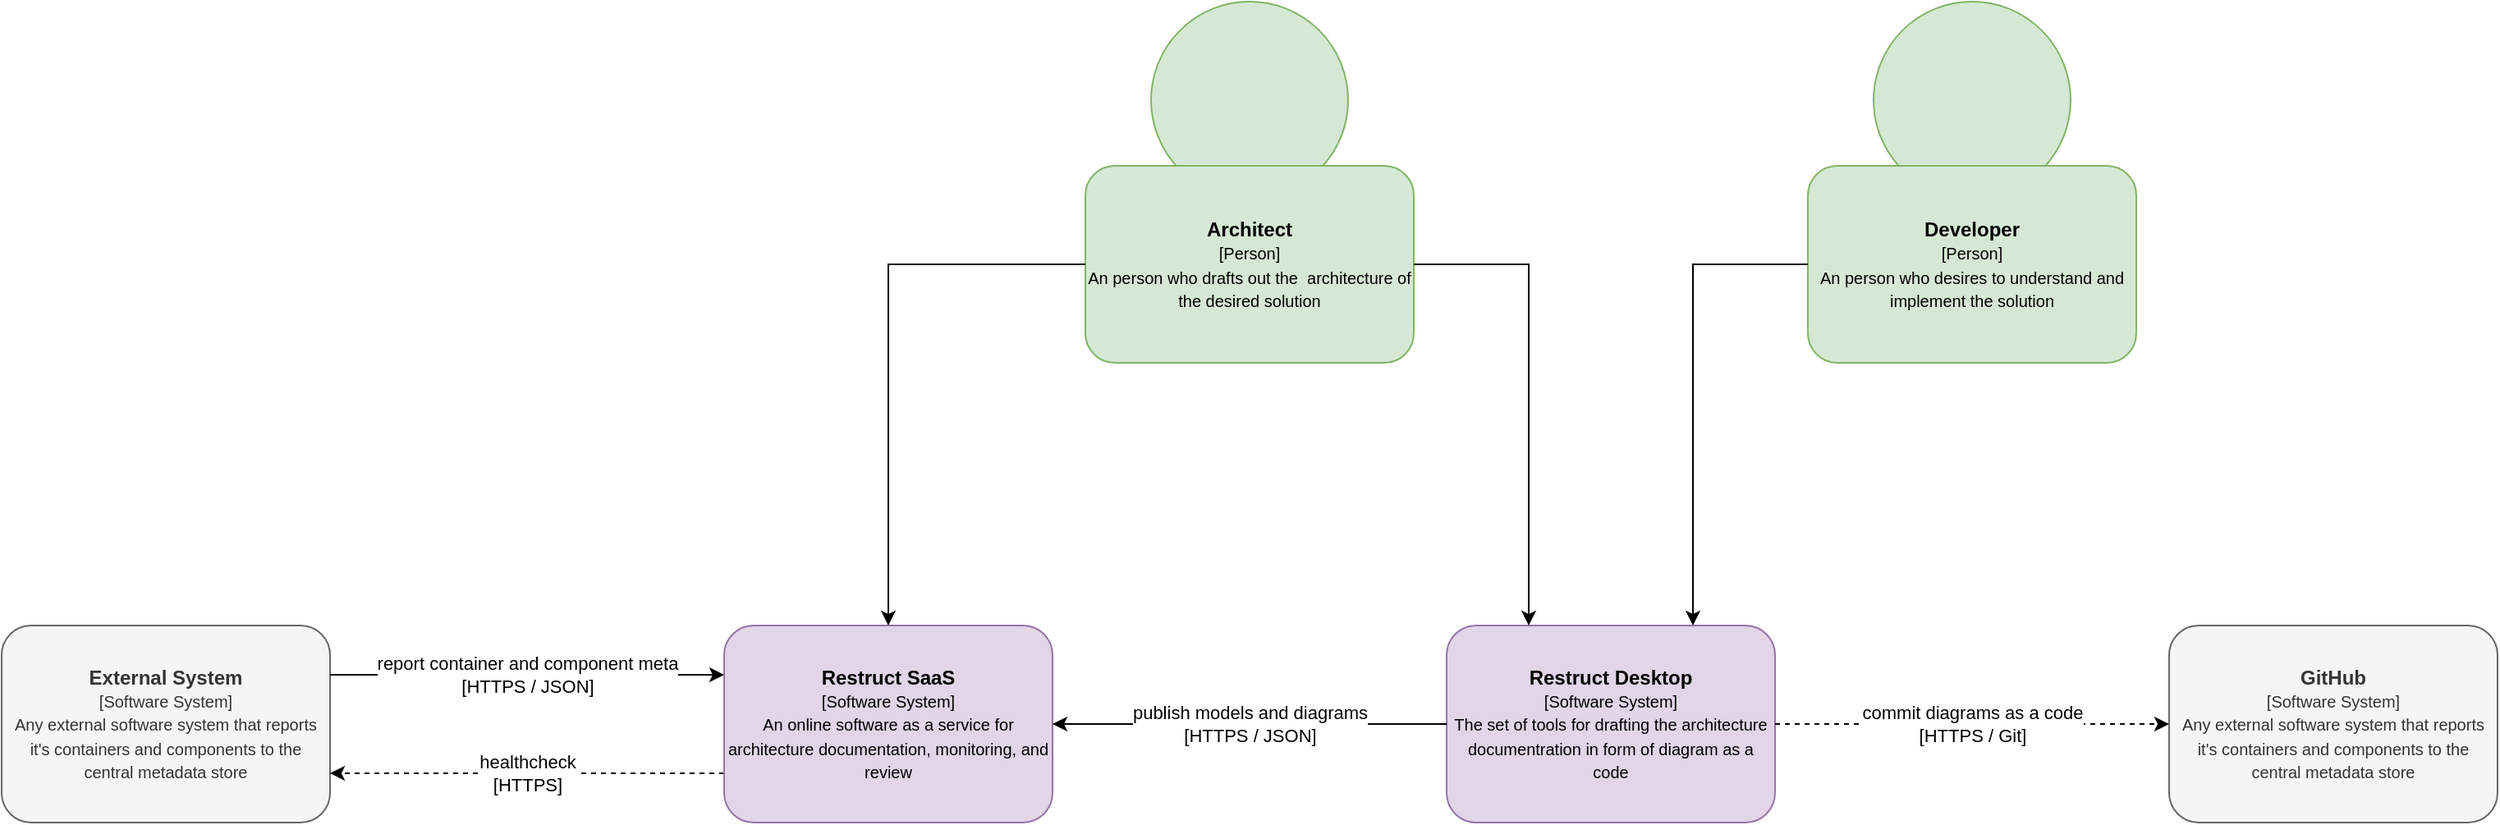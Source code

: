 <mxfile version="24.7.8" pages="4">
  <diagram id="4FRJiOt5RNI7YdR-AjZe" name="landscape">
    <mxGraphModel dx="2640" dy="1565" grid="1" gridSize="10" guides="1" tooltips="1" connect="1" arrows="1" fold="1" page="0" pageScale="1" pageWidth="850" pageHeight="1100" math="0" shadow="0">
      <root>
        <mxCell id="0" />
        <mxCell id="1" parent="0" />
        <mxCell id="rFT8Y1PMJQzE_cdbNPqb-1" value="&lt;b&gt;External System&lt;/b&gt;&lt;br&gt;&lt;font style=&quot;font-size: 10px&quot;&gt;[Software System]&lt;br&gt;Any external software system that reports it&#39;s containers and components to the central metadata store&lt;br&gt;&lt;/font&gt;" style="rounded=1;whiteSpace=wrap;html=1;align=center;strokeColor=#666666;fillColor=#f5f5f5;comic=0;resizable=0;fontColor=#333333;" vertex="1" parent="1">
          <mxGeometry x="-760" y="160" width="200" height="120" as="geometry" />
        </mxCell>
        <mxCell id="rFT8Y1PMJQzE_cdbNPqb-2" value="&lt;b&gt;Restruct Desktop&lt;/b&gt;&lt;br&gt;&lt;font style=&quot;font-size: 10px&quot;&gt;[Software System]&lt;br&gt;The set of tools for drafting the architecture documentration in form of diagram as a code&lt;br&gt;&lt;/font&gt;" style="rounded=1;whiteSpace=wrap;html=1;align=center;strokeColor=#9673a6;fillColor=#e1d5e7;comic=0;resizable=0;" vertex="1" parent="1">
          <mxGeometry x="120" y="160" width="200" height="120" as="geometry" />
        </mxCell>
        <mxCell id="nASMnIu9WPDd-KT_XbUG-1" value="commit diagrams as a code&lt;br&gt;[HTTPS / Git]" style="edgeStyle=orthogonalEdgeStyle;rounded=0;orthogonalLoop=1;jettySize=auto;html=1;dashed=1;" edge="1" parent="1" source="rFT8Y1PMJQzE_cdbNPqb-2" target="giSHN4i6NMpJCYmK8flV-1">
          <mxGeometry relative="1" as="geometry">
            <mxPoint x="1230" y="570" as="targetPoint" />
            <mxPoint x="670" y="570" as="sourcePoint" />
          </mxGeometry>
        </mxCell>
        <mxCell id="giSHN4i6NMpJCYmK8flV-1" value="&lt;b&gt;GitHub&lt;/b&gt;&lt;br&gt;&lt;font style=&quot;font-size: 10px&quot;&gt;[Software System]&lt;br&gt;Any external software system that reports it&#39;s containers and components to the central metadata store&lt;br&gt;&lt;/font&gt;" style="rounded=1;whiteSpace=wrap;html=1;align=center;strokeColor=#666666;fillColor=#f5f5f5;comic=0;resizable=0;fontColor=#333333;" vertex="1" parent="1">
          <mxGeometry x="560" y="160" width="200" height="120" as="geometry" />
        </mxCell>
        <mxCell id="VNsa-KqBkphKMxSGVfv3-1" value="report container and component meta&lt;br&gt;[HTTPS / JSON]" style="edgeStyle=orthogonalEdgeStyle;rounded=0;orthogonalLoop=1;jettySize=auto;html=1;exitX=1;exitY=0.25;exitDx=0;exitDy=0;entryX=0;entryY=0.25;entryDx=0;entryDy=0;" edge="1" parent="1" source="rFT8Y1PMJQzE_cdbNPqb-1" target="PdPfBcx3r97lqFI-SI5_-1">
          <mxGeometry relative="1" as="geometry">
            <mxPoint x="-880" y="550" as="sourcePoint" />
            <mxPoint x="-600" y="550" as="targetPoint" />
          </mxGeometry>
        </mxCell>
        <mxCell id="VNsa-KqBkphKMxSGVfv3-2" value="healthcheck&lt;br&gt;[HTTPS]" style="edgeStyle=orthogonalEdgeStyle;rounded=0;orthogonalLoop=1;jettySize=auto;html=1;entryX=1;entryY=0.75;entryDx=0;entryDy=0;exitX=0;exitY=0.75;exitDx=0;exitDy=0;dashed=1;" edge="1" parent="1" source="PdPfBcx3r97lqFI-SI5_-1" target="rFT8Y1PMJQzE_cdbNPqb-1">
          <mxGeometry relative="1" as="geometry">
            <mxPoint x="-600" y="610" as="sourcePoint" />
            <mxPoint x="-880" y="610" as="targetPoint" />
            <mxPoint as="offset" />
          </mxGeometry>
        </mxCell>
        <mxCell id="PdPfBcx3r97lqFI-SI5_-1" value="&lt;b&gt;Restruct SaaS&lt;/b&gt;&lt;br&gt;&lt;font style=&quot;font-size: 10px&quot;&gt;[Software System]&lt;br&gt;An online software as a service for architecture documentation, monitoring, and review&lt;br&gt;&lt;/font&gt;" style="rounded=1;whiteSpace=wrap;html=1;align=center;strokeColor=#9673a6;fillColor=#e1d5e7;comic=0;resizable=0;" vertex="1" parent="1">
          <mxGeometry x="-320" y="160" width="200" height="120" as="geometry" />
        </mxCell>
        <mxCell id="XXuVvaUQIGgVoNqfI5KN-1" value="publish models and diagrams&lt;br&gt;[HTTPS / JSON]" style="edgeStyle=orthogonalEdgeStyle;rounded=0;orthogonalLoop=1;jettySize=auto;html=1;" edge="1" parent="1" source="rFT8Y1PMJQzE_cdbNPqb-2" target="PdPfBcx3r97lqFI-SI5_-1">
          <mxGeometry relative="1" as="geometry">
            <mxPoint x="-320" y="580" as="targetPoint" />
            <mxPoint x="-70" y="360" as="sourcePoint" />
          </mxGeometry>
        </mxCell>
        <mxCell id="XXuVvaUQIGgVoNqfI5KN-4" value="" style="group" vertex="1" connectable="0" parent="1">
          <mxGeometry x="-100" y="-220" width="200" height="220" as="geometry" />
        </mxCell>
        <mxCell id="XXuVvaUQIGgVoNqfI5KN-3" value="" style="ellipse;whiteSpace=wrap;html=1;fillColor=#d5e8d4;strokeColor=#82b366;" vertex="1" parent="XXuVvaUQIGgVoNqfI5KN-4">
          <mxGeometry x="40" width="120" height="120" as="geometry" />
        </mxCell>
        <mxCell id="XXuVvaUQIGgVoNqfI5KN-2" value="&lt;b&gt;Architect&lt;/b&gt;&lt;br&gt;&lt;font style=&quot;font-size: 10px&quot;&gt;[Person]&lt;br&gt;An person who drafts out the&amp;nbsp; architecture of the desired solution&lt;br&gt;&lt;/font&gt;" style="rounded=1;whiteSpace=wrap;html=1;align=center;strokeColor=#82b366;fillColor=#d5e8d4;comic=0;resizable=0;" vertex="1" parent="XXuVvaUQIGgVoNqfI5KN-4">
          <mxGeometry y="100" width="200" height="120" as="geometry" />
        </mxCell>
        <mxCell id="XXuVvaUQIGgVoNqfI5KN-8" style="edgeStyle=orthogonalEdgeStyle;rounded=0;orthogonalLoop=1;jettySize=auto;html=1;exitX=0;exitY=0.5;exitDx=0;exitDy=0;" edge="1" parent="1" source="XXuVvaUQIGgVoNqfI5KN-2" target="PdPfBcx3r97lqFI-SI5_-1">
          <mxGeometry relative="1" as="geometry" />
        </mxCell>
        <mxCell id="XXuVvaUQIGgVoNqfI5KN-9" style="edgeStyle=orthogonalEdgeStyle;rounded=0;orthogonalLoop=1;jettySize=auto;html=1;entryX=0.25;entryY=0;entryDx=0;entryDy=0;" edge="1" parent="1" source="XXuVvaUQIGgVoNqfI5KN-2" target="rFT8Y1PMJQzE_cdbNPqb-2">
          <mxGeometry relative="1" as="geometry" />
        </mxCell>
        <mxCell id="XXuVvaUQIGgVoNqfI5KN-10" value="" style="group" vertex="1" connectable="0" parent="1">
          <mxGeometry x="340" y="-220" width="200" height="220" as="geometry" />
        </mxCell>
        <mxCell id="XXuVvaUQIGgVoNqfI5KN-11" value="" style="ellipse;whiteSpace=wrap;html=1;fillColor=#d5e8d4;strokeColor=#82b366;" vertex="1" parent="XXuVvaUQIGgVoNqfI5KN-10">
          <mxGeometry x="40" width="120" height="120" as="geometry" />
        </mxCell>
        <mxCell id="XXuVvaUQIGgVoNqfI5KN-12" value="&lt;b&gt;Developer&lt;/b&gt;&lt;br&gt;&lt;font style=&quot;font-size: 10px&quot;&gt;[Person]&lt;br&gt;An person who desires to understand and implement the solution&lt;br&gt;&lt;/font&gt;" style="rounded=1;whiteSpace=wrap;html=1;align=center;strokeColor=#82b366;fillColor=#d5e8d4;comic=0;resizable=0;" vertex="1" parent="XXuVvaUQIGgVoNqfI5KN-10">
          <mxGeometry y="100" width="200" height="120" as="geometry" />
        </mxCell>
        <mxCell id="XXuVvaUQIGgVoNqfI5KN-13" style="edgeStyle=orthogonalEdgeStyle;rounded=0;orthogonalLoop=1;jettySize=auto;html=1;entryX=0.75;entryY=0;entryDx=0;entryDy=0;" edge="1" parent="1" source="XXuVvaUQIGgVoNqfI5KN-12" target="rFT8Y1PMJQzE_cdbNPqb-2">
          <mxGeometry relative="1" as="geometry" />
        </mxCell>
      </root>
    </mxGraphModel>
  </diagram>
  <diagram name="saas.container" id="hiOONMcJBDsX6IdbdMhS">
    <mxGraphModel dx="3040" dy="1165" grid="1" gridSize="10" guides="1" tooltips="1" connect="1" arrows="1" fold="1" page="0" pageScale="1" pageWidth="850" pageHeight="1100" math="0" shadow="0">
      <root>
        <mxCell id="0" />
        <mxCell id="1" parent="0" />
        <mxCell id="V7YEJKCMWLS9bTxh50kb-10" value="&lt;b&gt;[Software System] Restruct SaaS&lt;/b&gt;&lt;br&gt;An online software as a service for architecture documentation, monitoring, and review" style="rounded=0;whiteSpace=wrap;html=1;verticalAlign=bottom;align=left;spacing=8;dashed=1;fillColor=#f5f5f5;fontColor=#333333;strokeColor=#666666;" parent="1" vertex="1">
          <mxGeometry x="-720" y="200" width="440" height="800" as="geometry" />
        </mxCell>
        <mxCell id="V7YEJKCMWLS9bTxh50kb-8" value="report container and component meta&lt;br&gt;[HTTPS / JSON]" style="edgeStyle=orthogonalEdgeStyle;rounded=0;orthogonalLoop=1;jettySize=auto;html=1;exitX=1;exitY=0.25;exitDx=0;exitDy=0;entryX=0;entryY=0.25;entryDx=0;entryDy=0;" parent="1" source="V7YEJKCMWLS9bTxh50kb-1" target="V7YEJKCMWLS9bTxh50kb-3" edge="1">
          <mxGeometry relative="1" as="geometry" />
        </mxCell>
        <mxCell id="V7YEJKCMWLS9bTxh50kb-1" value="&lt;b&gt;External System&lt;/b&gt;&lt;br&gt;&lt;font style=&quot;font-size: 10px&quot;&gt;[Software System]&lt;br&gt;Any external software system that reports it&#39;s containers and components to the central metadata store&lt;br&gt;&lt;/font&gt;" style="rounded=1;whiteSpace=wrap;html=1;align=center;strokeColor=#666666;fillColor=#f5f5f5;comic=0;resizable=0;fontColor=#333333;" parent="1" vertex="1">
          <mxGeometry x="-1080" y="520" width="200" height="120" as="geometry" />
        </mxCell>
        <mxCell id="V7YEJKCMWLS9bTxh50kb-5" value="query metadata&lt;br&gt;[HTTPS / JSON]" style="edgeStyle=orthogonalEdgeStyle;rounded=0;orthogonalLoop=1;jettySize=auto;html=1;" parent="1" source="V7YEJKCMWLS9bTxh50kb-2" target="V7YEJKCMWLS9bTxh50kb-3" edge="1">
          <mxGeometry relative="1" as="geometry" />
        </mxCell>
        <mxCell id="V7YEJKCMWLS9bTxh50kb-2" value="&lt;b&gt;Restruct Web App&lt;/b&gt;&lt;br&gt;&lt;font style=&quot;font-size: 10px&quot;&gt;[Container: React, Typescript]&lt;br&gt;A web services for architecture diagrams and documentation, as well as visual editing&lt;br&gt;&lt;/font&gt;" style="rounded=1;whiteSpace=wrap;html=1;align=center;strokeColor=#6c8ebf;fillColor=#dae8fc;comic=0;resizable=0;" parent="1" vertex="1">
          <mxGeometry x="-600" y="240" width="200" height="120" as="geometry" />
        </mxCell>
        <mxCell id="V7YEJKCMWLS9bTxh50kb-6" value="query persisted data&lt;br&gt;[SQL]" style="edgeStyle=orthogonalEdgeStyle;rounded=0;orthogonalLoop=1;jettySize=auto;html=1;" parent="1" source="V7YEJKCMWLS9bTxh50kb-3" target="V7YEJKCMWLS9bTxh50kb-4" edge="1">
          <mxGeometry relative="1" as="geometry" />
        </mxCell>
        <mxCell id="V7YEJKCMWLS9bTxh50kb-9" value="healthcheck&lt;br&gt;[HTTPS]" style="edgeStyle=orthogonalEdgeStyle;rounded=0;orthogonalLoop=1;jettySize=auto;html=1;entryX=1;entryY=0.75;entryDx=0;entryDy=0;exitX=0;exitY=0.75;exitDx=0;exitDy=0;dashed=1;" parent="1" source="V7YEJKCMWLS9bTxh50kb-3" target="V7YEJKCMWLS9bTxh50kb-1" edge="1">
          <mxGeometry relative="1" as="geometry" />
        </mxCell>
        <mxCell id="V7YEJKCMWLS9bTxh50kb-3" value="&lt;b&gt;Restruct Api&lt;/b&gt;&lt;br&gt;&lt;font style=&quot;font-size: 10px&quot;&gt;[Container: .NET, C#]&lt;br&gt;A backend APi services for providing data and persisting reported data from live systems&lt;br&gt;&lt;/font&gt;" style="rounded=1;whiteSpace=wrap;html=1;align=center;strokeColor=#6c8ebf;fillColor=#dae8fc;comic=0;resizable=0;" parent="1" vertex="1">
          <mxGeometry x="-600" y="520" width="200" height="120" as="geometry" />
        </mxCell>
        <mxCell id="V7YEJKCMWLS9bTxh50kb-4" value="&lt;b&gt;Restruct Api&lt;/b&gt;&lt;br&gt;&lt;font style=&quot;font-size: 10px&quot;&gt;[Container: NoSQL]&lt;br&gt;A persistent storage for architecture metadata&lt;br&gt;&lt;/font&gt;" style="rounded=1;whiteSpace=wrap;html=1;align=center;strokeColor=#82b366;fillColor=#d5e8d4;comic=0;resizable=0;" parent="1" vertex="1">
          <mxGeometry x="-600" y="790" width="200" height="120" as="geometry" />
        </mxCell>
        <mxCell id="V7YEJKCMWLS9bTxh50kb-19" value="publish models and diagrams&lt;br&gt;[HTTPS / JSON]" style="edgeStyle=orthogonalEdgeStyle;rounded=0;orthogonalLoop=1;jettySize=auto;html=1;entryX=1;entryY=0.5;entryDx=0;entryDy=0;" parent="1" source="lIZParwLX--OwHFs8Jti-1" target="V7YEJKCMWLS9bTxh50kb-3" edge="1">
          <mxGeometry relative="1" as="geometry" />
        </mxCell>
        <mxCell id="lIZParwLX--OwHFs8Jti-1" value="&lt;b&gt;Restruct Desktop&lt;/b&gt;&lt;br&gt;&lt;font style=&quot;font-size: 10px&quot;&gt;[Software System]&lt;br&gt;The set of tools for drafting the architecture documentration in form of diagram as a code&lt;br&gt;&lt;/font&gt;" style="rounded=1;whiteSpace=wrap;html=1;align=center;strokeColor=#9673a6;fillColor=#e1d5e7;comic=0;resizable=0;" vertex="1" parent="1">
          <mxGeometry x="-120" y="520" width="200" height="120" as="geometry" />
        </mxCell>
      </root>
    </mxGraphModel>
  </diagram>
  <diagram id="bSEWTkrgH1NATW_jAny5" name="desktop.container">
    <mxGraphModel dx="2640" dy="1165" grid="1" gridSize="10" guides="1" tooltips="1" connect="1" arrows="1" fold="1" page="0" pageScale="1" pageWidth="850" pageHeight="1100" math="0" shadow="0">
      <root>
        <mxCell id="0" />
        <mxCell id="1" parent="0" />
        <mxCell id="kz-Q9pJIYIuvVCtaU9hM-1" value="&lt;b&gt;[Software System] Restruct Desktop&lt;/b&gt;&lt;br&gt;The set of tools for drafting the architecture documentration in form of diagram as a code" style="rounded=0;whiteSpace=wrap;html=1;verticalAlign=bottom;align=left;spacing=8;dashed=1;fillColor=#f5f5f5;fontColor=#333333;strokeColor=#666666;" vertex="1" parent="1">
          <mxGeometry x="-240" y="200" width="1080" height="800" as="geometry" />
        </mxCell>
        <mxCell id="kz-Q9pJIYIuvVCtaU9hM-2" value="read and render diagram as a code files&lt;br&gt;[Plaintext]" style="edgeStyle=orthogonalEdgeStyle;rounded=0;orthogonalLoop=1;jettySize=auto;html=1;" edge="1" parent="1" source="kz-Q9pJIYIuvVCtaU9hM-3" target="kz-Q9pJIYIuvVCtaU9hM-5">
          <mxGeometry relative="1" as="geometry" />
        </mxCell>
        <mxCell id="kz-Q9pJIYIuvVCtaU9hM-3" value="&lt;b&gt;Restruct Visual Studio Code Extension&lt;/b&gt;&lt;br&gt;&lt;font style=&quot;font-size: 10px&quot;&gt;[Container: React, Typescript]&lt;br&gt;An extension for Visual Studio Code editor for preview of Structurizr diagram as a code files&lt;/font&gt;" style="rounded=1;whiteSpace=wrap;html=1;align=center;strokeColor=#6c8ebf;fillColor=#dae8fc;comic=0;resizable=0;" vertex="1" parent="1">
          <mxGeometry x="200" y="240" width="200" height="120" as="geometry" />
        </mxCell>
        <mxCell id="kz-Q9pJIYIuvVCtaU9hM-4" value="commit diagrams as a code&lt;br&gt;[HTTPS / Git]" style="edgeStyle=orthogonalEdgeStyle;rounded=0;orthogonalLoop=1;jettySize=auto;html=1;dashed=1;" edge="1" parent="1" source="kz-Q9pJIYIuvVCtaU9hM-5" target="JsUU4NW0pS7iODH4kirM-1">
          <mxGeometry relative="1" as="geometry">
            <mxPoint x="960" y="580" as="targetPoint" />
          </mxGeometry>
        </mxCell>
        <mxCell id="kz-Q9pJIYIuvVCtaU9hM-5" value="&lt;b&gt;Workspace Files&lt;/b&gt;&lt;br&gt;&lt;font style=&quot;font-size: 10px&quot;&gt;[Container: Structurizr, Typescript]&lt;br&gt;A set of workspace files written in Structurizr for Typescript diagram as a code&lt;br&gt;&lt;/font&gt;" style="rounded=1;whiteSpace=wrap;html=1;align=center;strokeColor=#6c8ebf;fillColor=#dae8fc;comic=0;resizable=0;" vertex="1" parent="1">
          <mxGeometry x="200" y="520" width="200" height="120" as="geometry" />
        </mxCell>
        <mxCell id="kz-Q9pJIYIuvVCtaU9hM-6" style="edgeStyle=orthogonalEdgeStyle;rounded=0;orthogonalLoop=1;jettySize=auto;html=1;entryX=1;entryY=0.25;entryDx=0;entryDy=0;exitX=0.5;exitY=1;exitDx=0;exitDy=0;" edge="1" parent="1" source="kz-Q9pJIYIuvVCtaU9hM-7" target="kz-Q9pJIYIuvVCtaU9hM-5">
          <mxGeometry relative="1" as="geometry" />
        </mxCell>
        <mxCell id="kz-Q9pJIYIuvVCtaU9hM-7" value="&lt;b&gt;Restruct Desktop App&lt;/b&gt;&lt;br&gt;&lt;font style=&quot;font-size: 10px&quot;&gt;[Container: React, Typescript]&lt;br&gt;A desktop app for interactive visual drafting of the architecture diagrams according to C4 model&lt;/font&gt;" style="rounded=1;whiteSpace=wrap;html=1;align=center;strokeColor=#6c8ebf;fillColor=#dae8fc;comic=0;resizable=0;" vertex="1" parent="1">
          <mxGeometry x="520" y="240" width="200" height="120" as="geometry" />
        </mxCell>
        <mxCell id="kz-Q9pJIYIuvVCtaU9hM-8" value="publish models and diagrams&lt;br&gt;[HTTPS / JSON]" style="edgeStyle=orthogonalEdgeStyle;rounded=0;orthogonalLoop=1;jettySize=auto;html=1;exitX=0.25;exitY=1;exitDx=0;exitDy=0;entryX=1;entryY=0.5;entryDx=0;entryDy=0;" edge="1" parent="1" source="kz-Q9pJIYIuvVCtaU9hM-10" target="h3hIJKJsl1ONWbtwZoI2-1">
          <mxGeometry relative="1" as="geometry">
            <mxPoint x="-400" y="580" as="targetPoint" />
          </mxGeometry>
        </mxCell>
        <mxCell id="kz-Q9pJIYIuvVCtaU9hM-9" style="edgeStyle=orthogonalEdgeStyle;rounded=0;orthogonalLoop=1;jettySize=auto;html=1;entryX=0;entryY=0.5;entryDx=0;entryDy=0;exitX=0.75;exitY=1;exitDx=0;exitDy=0;" edge="1" parent="1" source="kz-Q9pJIYIuvVCtaU9hM-10" target="kz-Q9pJIYIuvVCtaU9hM-5">
          <mxGeometry relative="1" as="geometry" />
        </mxCell>
        <mxCell id="kz-Q9pJIYIuvVCtaU9hM-10" value="&lt;b&gt;Restruct CLI&lt;/b&gt;&lt;br&gt;&lt;font style=&quot;font-size: 10px&quot;&gt;[Container: .NET]&lt;br&gt;A command line interface for publishing the drafted architecture to the online service or to the community&lt;/font&gt;" style="rounded=1;whiteSpace=wrap;html=1;align=center;strokeColor=#6c8ebf;fillColor=#dae8fc;comic=0;resizable=0;" vertex="1" parent="1">
          <mxGeometry x="-120" y="240" width="200" height="120" as="geometry" />
        </mxCell>
        <mxCell id="h3hIJKJsl1ONWbtwZoI2-1" value="&lt;b&gt;Restruct SaaS&lt;/b&gt;&lt;br&gt;&lt;font style=&quot;font-size: 10px&quot;&gt;[Software System]&lt;br&gt;An online software as a service for architecture documentation, monitoring, and review&lt;br&gt;&lt;/font&gt;" style="rounded=1;whiteSpace=wrap;html=1;align=center;strokeColor=#9673a6;fillColor=#e1d5e7;comic=0;resizable=0;" vertex="1" parent="1">
          <mxGeometry x="-520" y="520" width="200" height="120" as="geometry" />
        </mxCell>
        <mxCell id="JsUU4NW0pS7iODH4kirM-1" value="&lt;b&gt;GitHub&lt;/b&gt;&lt;br&gt;&lt;font style=&quot;font-size: 10px&quot;&gt;[Software System]&lt;br&gt;Any external software system that reports it&#39;s containers and components to the central metadata store&lt;br&gt;&lt;/font&gt;" style="rounded=1;whiteSpace=wrap;html=1;align=center;strokeColor=#666666;fillColor=#f5f5f5;comic=0;resizable=0;fontColor=#333333;" vertex="1" parent="1">
          <mxGeometry x="960" y="520" width="200" height="120" as="geometry" />
        </mxCell>
      </root>
    </mxGraphModel>
  </diagram>
  <diagram id="8oLP3U8ROs6morM9SQcJ" name="shared.component">
    <mxGraphModel dx="1840" dy="765" grid="1" gridSize="10" guides="1" tooltips="1" connect="1" arrows="1" fold="1" page="0" pageScale="1" pageWidth="850" pageHeight="1100" math="0" shadow="0">
      <root>
        <mxCell id="0" />
        <mxCell id="1" parent="0" />
        <mxCell id="X3qVCAmc5e1tfZy9lO4R-1" value="&lt;b&gt;Structurizr React&lt;/b&gt;&lt;br&gt;&lt;font style=&quot;font-size: 10px&quot;&gt;[Component: React, Typescript]&lt;br&gt;A common react library with C4 diagrams components&lt;/font&gt;" style="rounded=1;whiteSpace=wrap;html=1;align=center;strokeColor=#d6b656;fillColor=#fff2cc;comic=0;resizable=0;" vertex="1" parent="1">
          <mxGeometry x="560" y="560" width="200" height="120" as="geometry" />
        </mxCell>
        <mxCell id="X3qVCAmc5e1tfZy9lO4R-2" value="&lt;b&gt;Structurizr DSL&lt;/b&gt;&lt;br&gt;&lt;font style=&quot;font-size: 10px&quot;&gt;[Component: Typescript]&lt;br&gt;A common package with structurizr primitives&lt;/font&gt;" style="rounded=1;whiteSpace=wrap;html=1;align=center;strokeColor=#d6b656;fillColor=#fff2cc;comic=0;resizable=0;" vertex="1" parent="1">
          <mxGeometry x="320" y="560" width="200" height="120" as="geometry" />
        </mxCell>
        <mxCell id="X3qVCAmc5e1tfZy9lO4R-3" value="&lt;b&gt;Restruct .NET Plugin&lt;/b&gt;&lt;br&gt;&lt;font style=&quot;font-size: 10px&quot;&gt;[Component: .NET / C#]&lt;br&gt;A plugin used in .NET projects for reporting metadata on startup&lt;/font&gt;" style="rounded=1;whiteSpace=wrap;html=1;align=center;strokeColor=#d6b656;fillColor=#fff2cc;comic=0;resizable=0;" vertex="1" parent="1">
          <mxGeometry x="80" y="560" width="200" height="120" as="geometry" />
        </mxCell>
      </root>
    </mxGraphModel>
  </diagram>
</mxfile>
